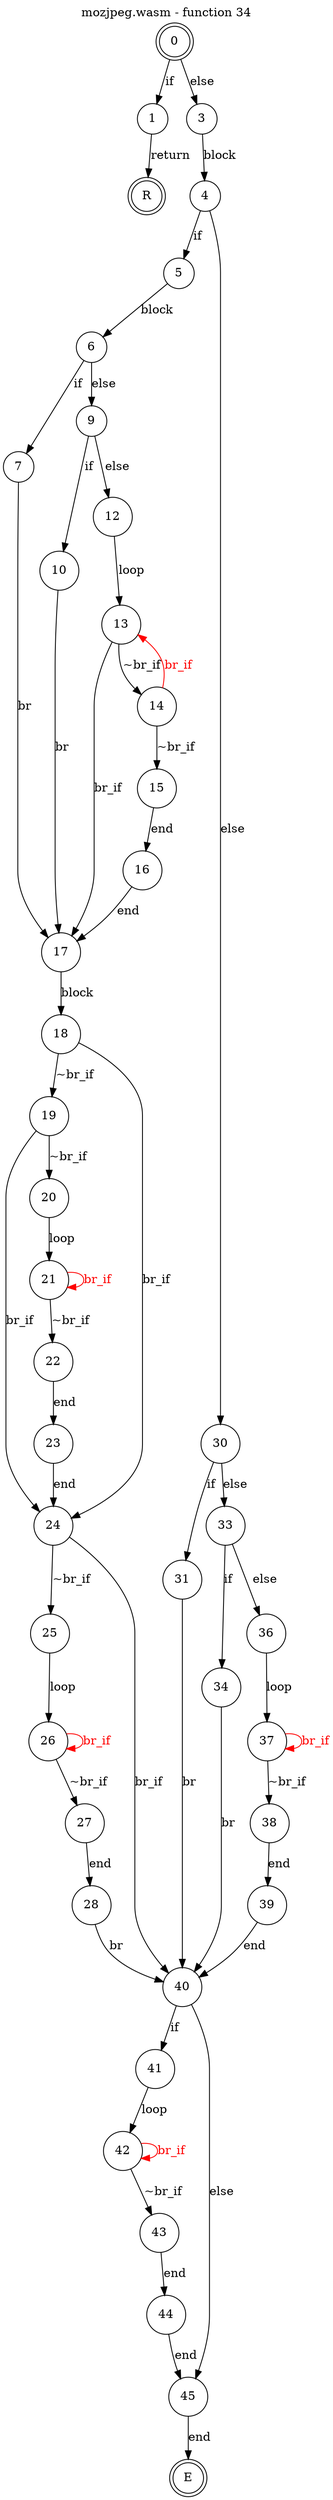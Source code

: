 digraph finite_state_machine {
    label = "mozjpeg.wasm - function 34"
    labelloc =  t
    labelfontsize = 16
    labelfontcolor = black
    labelfontname = "Helvetica"
    node [shape = doublecircle]; 0 E R ;
    node [shape = circle];
    0 -> 1[label="if"];
    0 -> 3[label="else"];
    1 -> R[label="return"];
    3 -> 4[label="block"];
    4 -> 5[label="if"];
    4 -> 30[label="else"];
    5 -> 6[label="block"];
    6 -> 7[label="if"];
    6 -> 9[label="else"];
    7 -> 17[label="br"];
    9 -> 10[label="if"];
    9 -> 12[label="else"];
    10 -> 17[label="br"];
    12 -> 13[label="loop"];
    13 -> 14[label="~br_if"];
    13 -> 17[label="br_if"];
    14 -> 15[label="~br_if"];
    14 -> 13[color="red" fontcolor="red" label="br_if"];
    15 -> 16[label="end"];
    16 -> 17[label="end"];
    17 -> 18[label="block"];
    18 -> 19[label="~br_if"];
    18 -> 24[label="br_if"];
    19 -> 20[label="~br_if"];
    19 -> 24[label="br_if"];
    20 -> 21[label="loop"];
    21 -> 22[label="~br_if"];
    21 -> 21[color="red" fontcolor="red" label="br_if"];
    22 -> 23[label="end"];
    23 -> 24[label="end"];
    24 -> 25[label="~br_if"];
    24 -> 40[label="br_if"];
    25 -> 26[label="loop"];
    26 -> 27[label="~br_if"];
    26 -> 26[color="red" fontcolor="red" label="br_if"];
    27 -> 28[label="end"];
    28 -> 40[label="br"];
    30 -> 31[label="if"];
    30 -> 33[label="else"];
    31 -> 40[label="br"];
    33 -> 34[label="if"];
    33 -> 36[label="else"];
    34 -> 40[label="br"];
    36 -> 37[label="loop"];
    37 -> 38[label="~br_if"];
    37 -> 37[color="red" fontcolor="red" label="br_if"];
    38 -> 39[label="end"];
    39 -> 40[label="end"];
    40 -> 41[label="if"];
    40 -> 45[label="else"];
    41 -> 42[label="loop"];
    42 -> 43[label="~br_if"];
    42 -> 42[color="red" fontcolor="red" label="br_if"];
    43 -> 44[label="end"];
    44 -> 45[label="end"];
    45 -> E[label="end"];
}
